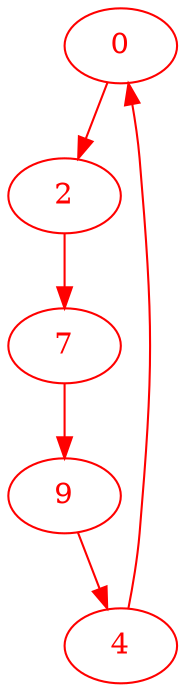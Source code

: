 digraph g{
node [color = red, fontcolor=red]; 0 2 4 7 9 ;
0 -> 2 [color=red] ;
2 -> 7 [color=red] ;
4 -> 0 [color=red] ;
7 -> 9 [color=red] ;
9 -> 4 [color=red] ;
}
